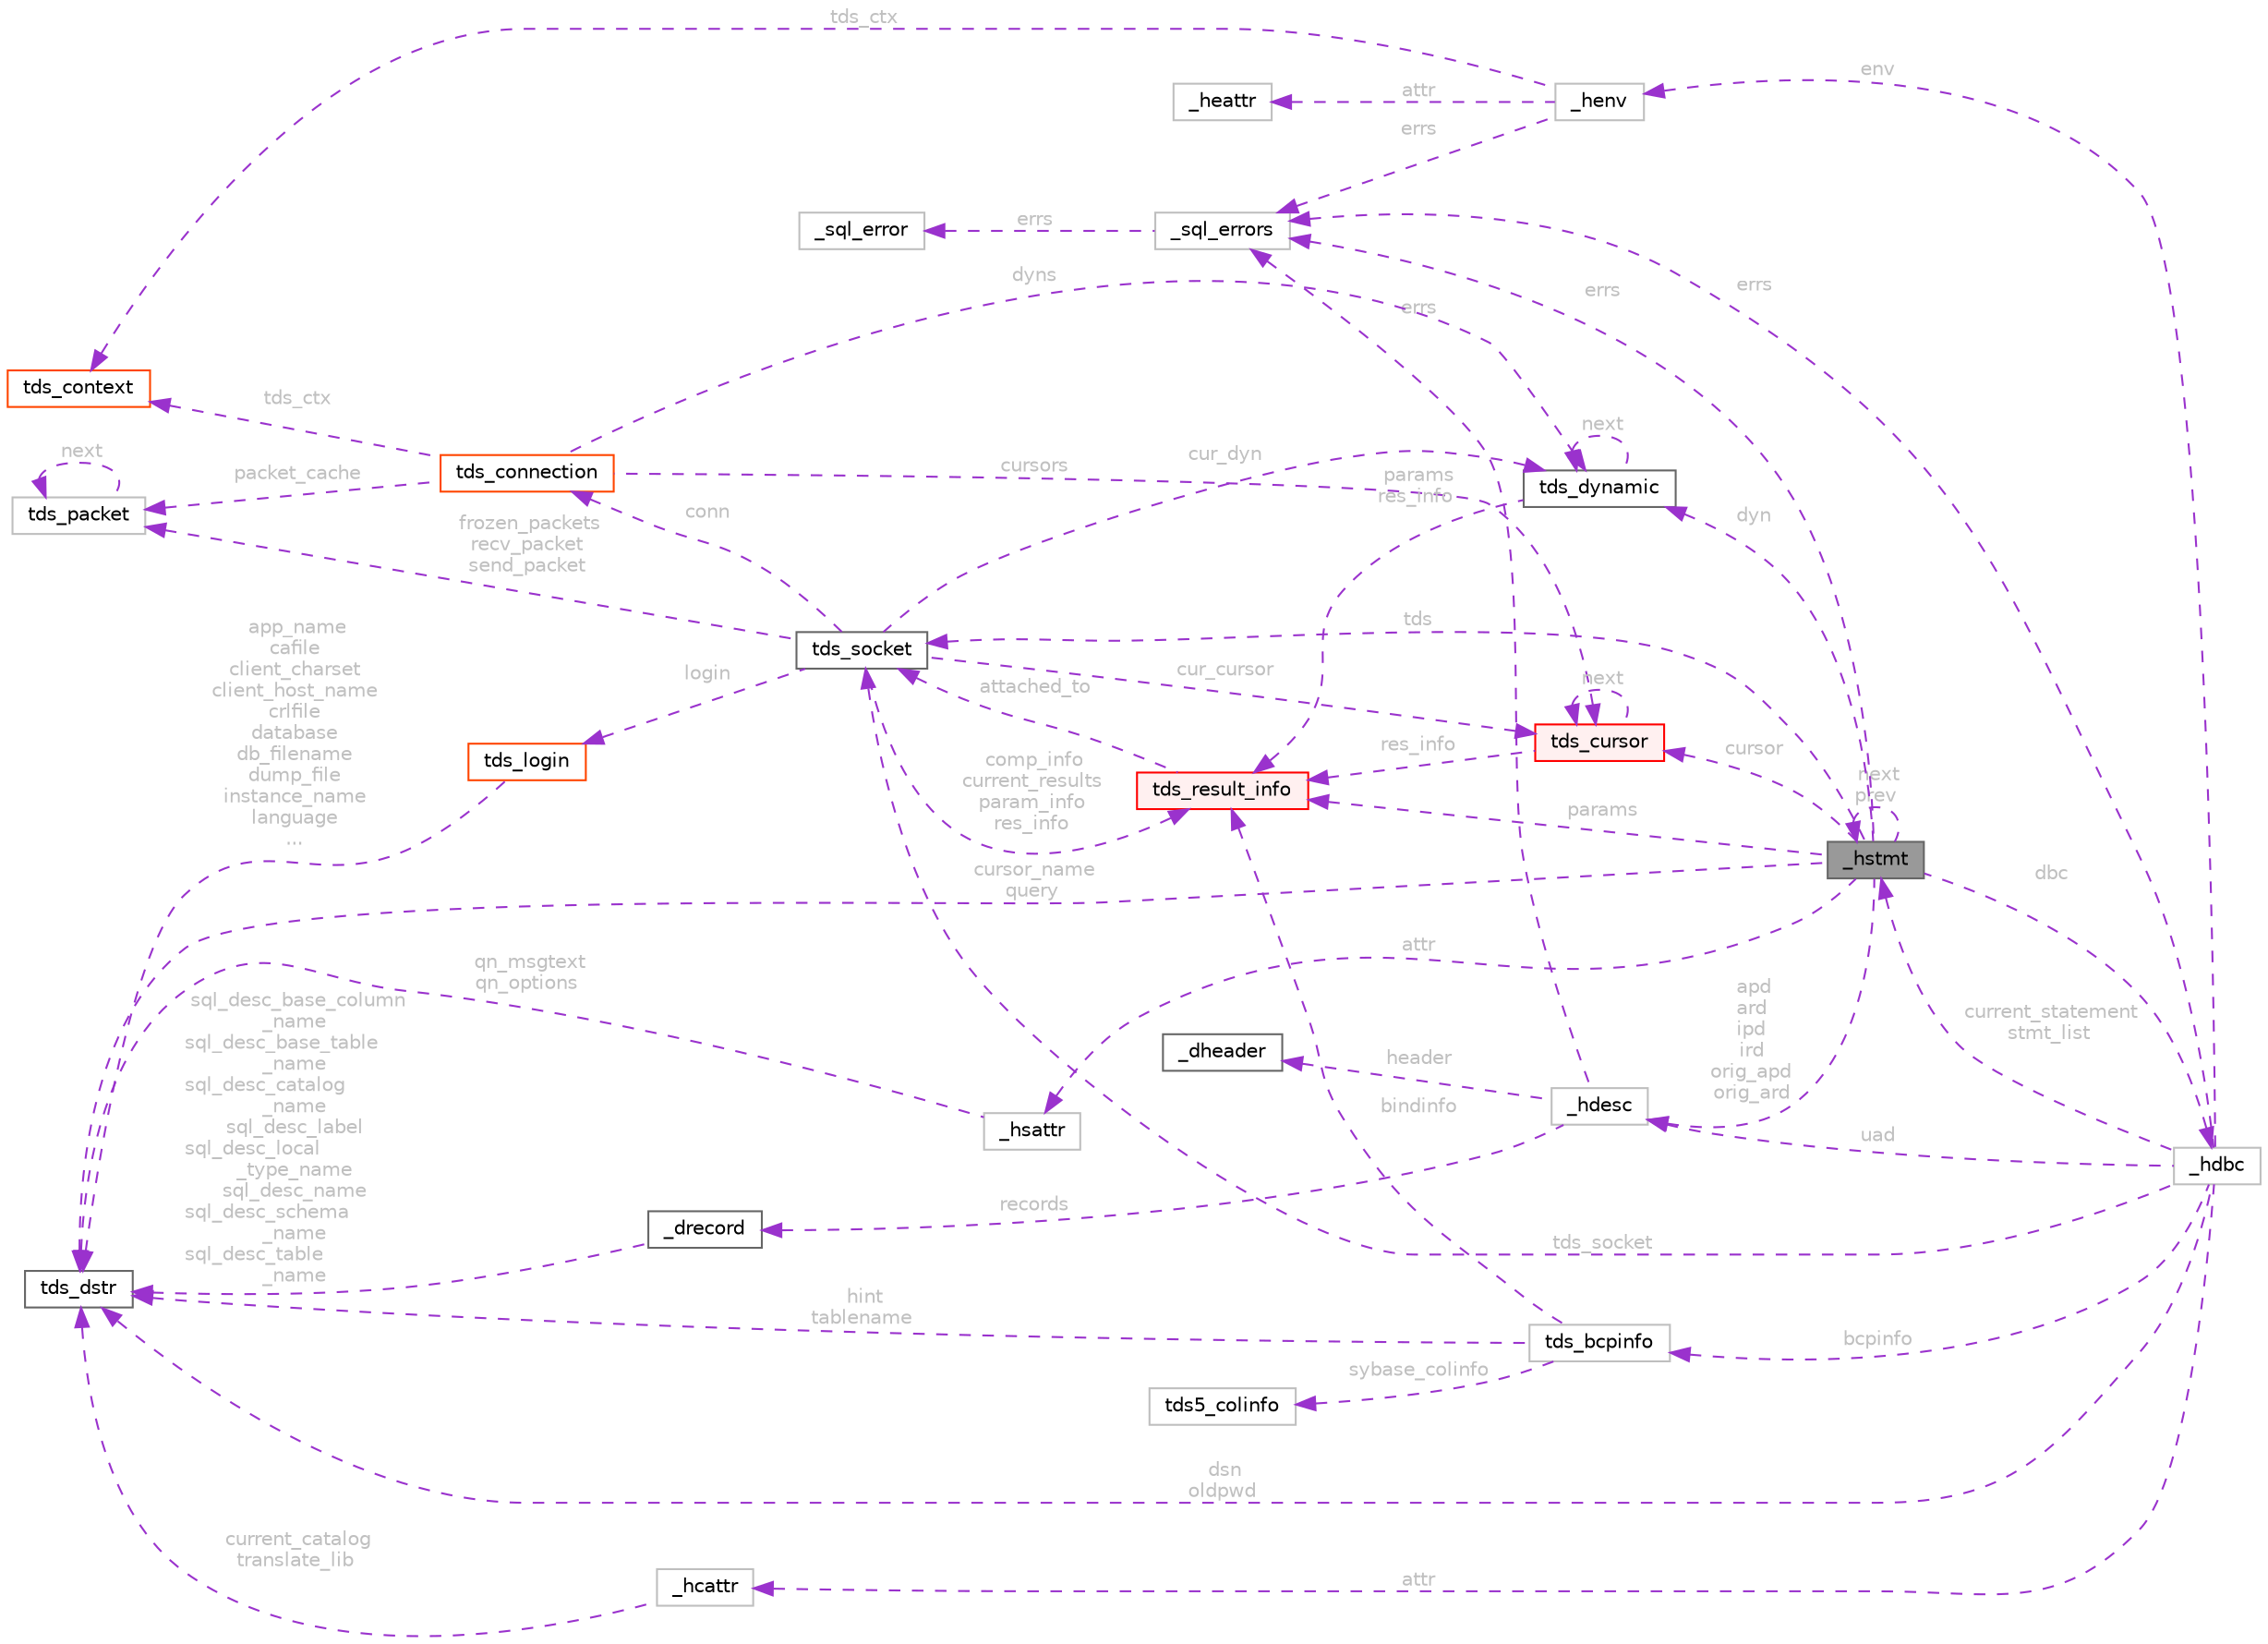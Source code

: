 digraph "_hstmt"
{
 // LATEX_PDF_SIZE
  bgcolor="transparent";
  edge [fontname=Helvetica,fontsize=10,labelfontname=Helvetica,labelfontsize=10];
  node [fontname=Helvetica,fontsize=10,shape=box,height=0.2,width=0.4];
  rankdir="LR";
  Node1 [id="Node000001",label="_hstmt",height=0.2,width=0.4,color="gray40", fillcolor="grey60", style="filled", fontcolor="black",tooltip=" "];
  Node2 -> Node1 [id="edge1_Node000001_Node000002",dir="back",color="darkorchid3",style="dashed",tooltip=" ",label=" errs",fontcolor="grey" ];
  Node2 [id="Node000002",label="_sql_errors",height=0.2,width=0.4,color="grey75", fillcolor="white", style="filled",URL="$a01050.html",tooltip=" "];
  Node3 -> Node2 [id="edge2_Node000002_Node000003",dir="back",color="darkorchid3",style="dashed",tooltip=" ",label=" errs",fontcolor="grey" ];
  Node3 [id="Node000003",label="_sql_error",height=0.2,width=0.4,color="grey75", fillcolor="white", style="filled",URL="$a01046.html",tooltip=" "];
  Node4 -> Node1 [id="edge3_Node000001_Node000004",dir="back",color="darkorchid3",style="dashed",tooltip=" ",label=" dbc",fontcolor="grey" ];
  Node4 [id="Node000004",label="_hdbc",height=0.2,width=0.4,color="grey75", fillcolor="white", style="filled",URL="$a01082.html",tooltip=" "];
  Node2 -> Node4 [id="edge4_Node000004_Node000002",dir="back",color="darkorchid3",style="dashed",tooltip=" ",label=" errs",fontcolor="grey" ];
  Node5 -> Node4 [id="edge5_Node000004_Node000005",dir="back",color="darkorchid3",style="dashed",tooltip=" ",label=" env",fontcolor="grey" ];
  Node5 [id="Node000005",label="_henv",height=0.2,width=0.4,color="grey75", fillcolor="white", style="filled",URL="$a01074.html",tooltip=" "];
  Node2 -> Node5 [id="edge6_Node000005_Node000002",dir="back",color="darkorchid3",style="dashed",tooltip=" ",label=" errs",fontcolor="grey" ];
  Node6 -> Node5 [id="edge7_Node000005_Node000006",dir="back",color="darkorchid3",style="dashed",tooltip=" ",label=" tds_ctx",fontcolor="grey" ];
  Node6 [id="Node000006",label="tds_context",height=0.2,width=0.4,color="orangered", fillcolor="white", style="filled",URL="$a01278.html",tooltip=" "];
  Node8 -> Node5 [id="edge8_Node000005_Node000008",dir="back",color="darkorchid3",style="dashed",tooltip=" ",label=" attr",fontcolor="grey" ];
  Node8 [id="Node000008",label="_heattr",height=0.2,width=0.4,color="grey75", fillcolor="white", style="filled",URL="$a01066.html",tooltip=" "];
  Node9 -> Node4 [id="edge9_Node000004_Node000009",dir="back",color="darkorchid3",style="dashed",tooltip=" ",label=" tds_socket",fontcolor="grey" ];
  Node9 [id="Node000009",label="tds_socket",height=0.2,width=0.4,color="gray40", fillcolor="white", style="filled",URL="$a01298.html",tooltip="Information for a server connection."];
  Node10 -> Node9 [id="edge10_Node000009_Node000010",dir="back",color="darkorchid3",style="dashed",tooltip=" ",label=" conn",fontcolor="grey" ];
  Node10 [id="Node000010",label="tds_connection",height=0.2,width=0.4,color="orangered", fillcolor="white", style="filled",URL="$a01294.html",tooltip=" "];
  Node6 -> Node10 [id="edge11_Node000010_Node000006",dir="back",color="darkorchid3",style="dashed",tooltip=" ",label=" tds_ctx",fontcolor="grey" ];
  Node13 -> Node10 [id="edge12_Node000010_Node000013",dir="back",color="darkorchid3",style="dashed",tooltip=" ",label=" cursors",fontcolor="grey" ];
  Node13 [id="Node000013",label="tds_cursor",height=0.2,width=0.4,color="red", fillcolor="#FFF0F0", style="filled",URL="$a01262.html",tooltip="Holds informations about a cursor."];
  Node13 -> Node13 [id="edge13_Node000013_Node000013",dir="back",color="darkorchid3",style="dashed",tooltip=" ",label=" next",fontcolor="grey" ];
  Node15 -> Node13 [id="edge14_Node000013_Node000015",dir="back",color="darkorchid3",style="dashed",tooltip=" ",label=" res_info",fontcolor="grey" ];
  Node15 [id="Node000015",label="tds_result_info",height=0.2,width=0.4,color="red", fillcolor="#FFF0F0", style="filled",URL="$a01246.html",tooltip="Hold information for any results."];
  Node9 -> Node15 [id="edge15_Node000015_Node000009",dir="back",color="darkorchid3",style="dashed",tooltip=" ",label=" attached_to",fontcolor="grey" ];
  Node24 -> Node10 [id="edge16_Node000010_Node000024",dir="back",color="darkorchid3",style="dashed",tooltip=" ",label=" dyns",fontcolor="grey" ];
  Node24 [id="Node000024",label="tds_dynamic",height=0.2,width=0.4,color="gray40", fillcolor="white", style="filled",URL="$a01270.html",tooltip="Holds information for a dynamic (also called prepared) query."];
  Node24 -> Node24 [id="edge17_Node000024_Node000024",dir="back",color="darkorchid3",style="dashed",tooltip=" ",label=" next",fontcolor="grey" ];
  Node15 -> Node24 [id="edge18_Node000024_Node000015",dir="back",color="darkorchid3",style="dashed",tooltip=" ",label=" params\nres_info",fontcolor="grey" ];
  Node27 -> Node10 [id="edge19_Node000010_Node000027",dir="back",color="darkorchid3",style="dashed",tooltip=" ",label=" packet_cache",fontcolor="grey" ];
  Node27 [id="Node000027",label="tds_packet",height=0.2,width=0.4,color="grey75", fillcolor="white", style="filled",URL="$a01286.html",tooltip=" "];
  Node27 -> Node27 [id="edge20_Node000027_Node000027",dir="back",color="darkorchid3",style="dashed",tooltip=" ",label=" next",fontcolor="grey" ];
  Node27 -> Node9 [id="edge21_Node000009_Node000027",dir="back",color="darkorchid3",style="dashed",tooltip=" ",label=" frozen_packets\nrecv_packet\nsend_packet",fontcolor="grey" ];
  Node15 -> Node9 [id="edge22_Node000009_Node000015",dir="back",color="darkorchid3",style="dashed",tooltip=" ",label=" comp_info\ncurrent_results\nparam_info\nres_info",fontcolor="grey" ];
  Node13 -> Node9 [id="edge23_Node000009_Node000013",dir="back",color="darkorchid3",style="dashed",tooltip=" ",label=" cur_cursor",fontcolor="grey" ];
  Node24 -> Node9 [id="edge24_Node000009_Node000024",dir="back",color="darkorchid3",style="dashed",tooltip=" ",label=" cur_dyn",fontcolor="grey" ];
  Node29 -> Node9 [id="edge25_Node000009_Node000029",dir="back",color="darkorchid3",style="dashed",tooltip=" ",label=" login",fontcolor="grey" ];
  Node29 [id="Node000029",label="tds_login",height=0.2,width=0.4,color="orangered", fillcolor="white", style="filled",URL="$a01206.html",tooltip=" "];
  Node22 -> Node29 [id="edge26_Node000029_Node000022",dir="back",color="darkorchid3",style="dashed",tooltip=" ",label=" app_name\ncafile\nclient_charset\nclient_host_name\ncrlfile\ndatabase\ndb_filename\ndump_file\ninstance_name\nlanguage\n...",fontcolor="grey" ];
  Node22 [id="Node000022",label="tds_dstr",height=0.2,width=0.4,color="gray40", fillcolor="white", style="filled",URL="$a01362.html",tooltip="Structure to hold a string."];
  Node22 -> Node4 [id="edge27_Node000004_Node000022",dir="back",color="darkorchid3",style="dashed",tooltip=" ",label=" dsn\noldpwd",fontcolor="grey" ];
  Node1 -> Node4 [id="edge28_Node000004_Node000001",dir="back",color="darkorchid3",style="dashed",tooltip=" ",label=" current_statement\nstmt_list",fontcolor="grey" ];
  Node30 -> Node4 [id="edge29_Node000004_Node000030",dir="back",color="darkorchid3",style="dashed",tooltip=" ",label=" attr",fontcolor="grey" ];
  Node30 [id="Node000030",label="_hcattr",height=0.2,width=0.4,color="grey75", fillcolor="white", style="filled",URL="$a01078.html",tooltip=" "];
  Node22 -> Node30 [id="edge30_Node000030_Node000022",dir="back",color="darkorchid3",style="dashed",tooltip=" ",label=" current_catalog\ntranslate_lib",fontcolor="grey" ];
  Node31 -> Node4 [id="edge31_Node000004_Node000031",dir="back",color="darkorchid3",style="dashed",tooltip=" ",label=" uad",fontcolor="grey" ];
  Node31 [id="Node000031",label="_hdesc",height=0.2,width=0.4,color="grey75", fillcolor="white", style="filled",URL="$a01062.html",tooltip=" "];
  Node2 -> Node31 [id="edge32_Node000031_Node000002",dir="back",color="darkorchid3",style="dashed",tooltip=" ",label=" errs",fontcolor="grey" ];
  Node32 -> Node31 [id="edge33_Node000031_Node000032",dir="back",color="darkorchid3",style="dashed",tooltip=" ",label=" header",fontcolor="grey" ];
  Node32 [id="Node000032",label="_dheader",height=0.2,width=0.4,color="gray40", fillcolor="white", style="filled",URL="$a01054.html",tooltip="Descriptor header."];
  Node33 -> Node31 [id="edge34_Node000031_Node000033",dir="back",color="darkorchid3",style="dashed",tooltip=" ",label=" records",fontcolor="grey" ];
  Node33 [id="Node000033",label="_drecord",height=0.2,width=0.4,color="gray40", fillcolor="white", style="filled",URL="$a01058.html",tooltip="Descriptor record."];
  Node22 -> Node33 [id="edge35_Node000033_Node000022",dir="back",color="darkorchid3",style="dashed",tooltip=" ",label=" sql_desc_base_column\l_name\nsql_desc_base_table\l_name\nsql_desc_catalog\l_name\nsql_desc_label\nsql_desc_local\l_type_name\nsql_desc_name\nsql_desc_schema\l_name\nsql_desc_table\l_name",fontcolor="grey" ];
  Node34 -> Node4 [id="edge36_Node000004_Node000034",dir="back",color="darkorchid3",style="dashed",tooltip=" ",label=" bcpinfo",fontcolor="grey" ];
  Node34 [id="Node000034",label="tds_bcpinfo",height=0.2,width=0.4,color="grey75", fillcolor="white", style="filled",URL="$a01322.html",tooltip=" "];
  Node22 -> Node34 [id="edge37_Node000034_Node000022",dir="back",color="darkorchid3",style="dashed",tooltip=" ",label=" hint\ntablename",fontcolor="grey" ];
  Node15 -> Node34 [id="edge38_Node000034_Node000015",dir="back",color="darkorchid3",style="dashed",tooltip=" ",label=" bindinfo",fontcolor="grey" ];
  Node35 -> Node34 [id="edge39_Node000034_Node000035",dir="back",color="darkorchid3",style="dashed",tooltip=" ",label=" sybase_colinfo",fontcolor="grey" ];
  Node35 [id="Node000035",label="tds5_colinfo",height=0.2,width=0.4,color="grey75", fillcolor="white", style="filled",URL="$a01318.html",tooltip=" "];
  Node22 -> Node1 [id="edge40_Node000001_Node000022",dir="back",color="darkorchid3",style="dashed",tooltip=" ",label=" cursor_name\nquery",fontcolor="grey" ];
  Node9 -> Node1 [id="edge41_Node000001_Node000009",dir="back",color="darkorchid3",style="dashed",tooltip=" ",label=" tds",fontcolor="grey" ];
  Node1 -> Node1 [id="edge42_Node000001_Node000001",dir="back",color="darkorchid3",style="dashed",tooltip=" ",label=" next\nprev",fontcolor="grey" ];
  Node15 -> Node1 [id="edge43_Node000001_Node000015",dir="back",color="darkorchid3",style="dashed",tooltip=" ",label=" params",fontcolor="grey" ];
  Node24 -> Node1 [id="edge44_Node000001_Node000024",dir="back",color="darkorchid3",style="dashed",tooltip=" ",label=" dyn",fontcolor="grey" ];
  Node31 -> Node1 [id="edge45_Node000001_Node000031",dir="back",color="darkorchid3",style="dashed",tooltip=" ",label=" apd\nard\nipd\nird\norig_apd\norig_ard",fontcolor="grey" ];
  Node36 -> Node1 [id="edge46_Node000001_Node000036",dir="back",color="darkorchid3",style="dashed",tooltip=" ",label=" attr",fontcolor="grey" ];
  Node36 [id="Node000036",label="_hsattr",height=0.2,width=0.4,color="grey75", fillcolor="white", style="filled",URL="$a01086.html",tooltip=" "];
  Node22 -> Node36 [id="edge47_Node000036_Node000022",dir="back",color="darkorchid3",style="dashed",tooltip=" ",label=" qn_msgtext\nqn_options",fontcolor="grey" ];
  Node13 -> Node1 [id="edge48_Node000001_Node000013",dir="back",color="darkorchid3",style="dashed",tooltip=" ",label=" cursor",fontcolor="grey" ];
}
